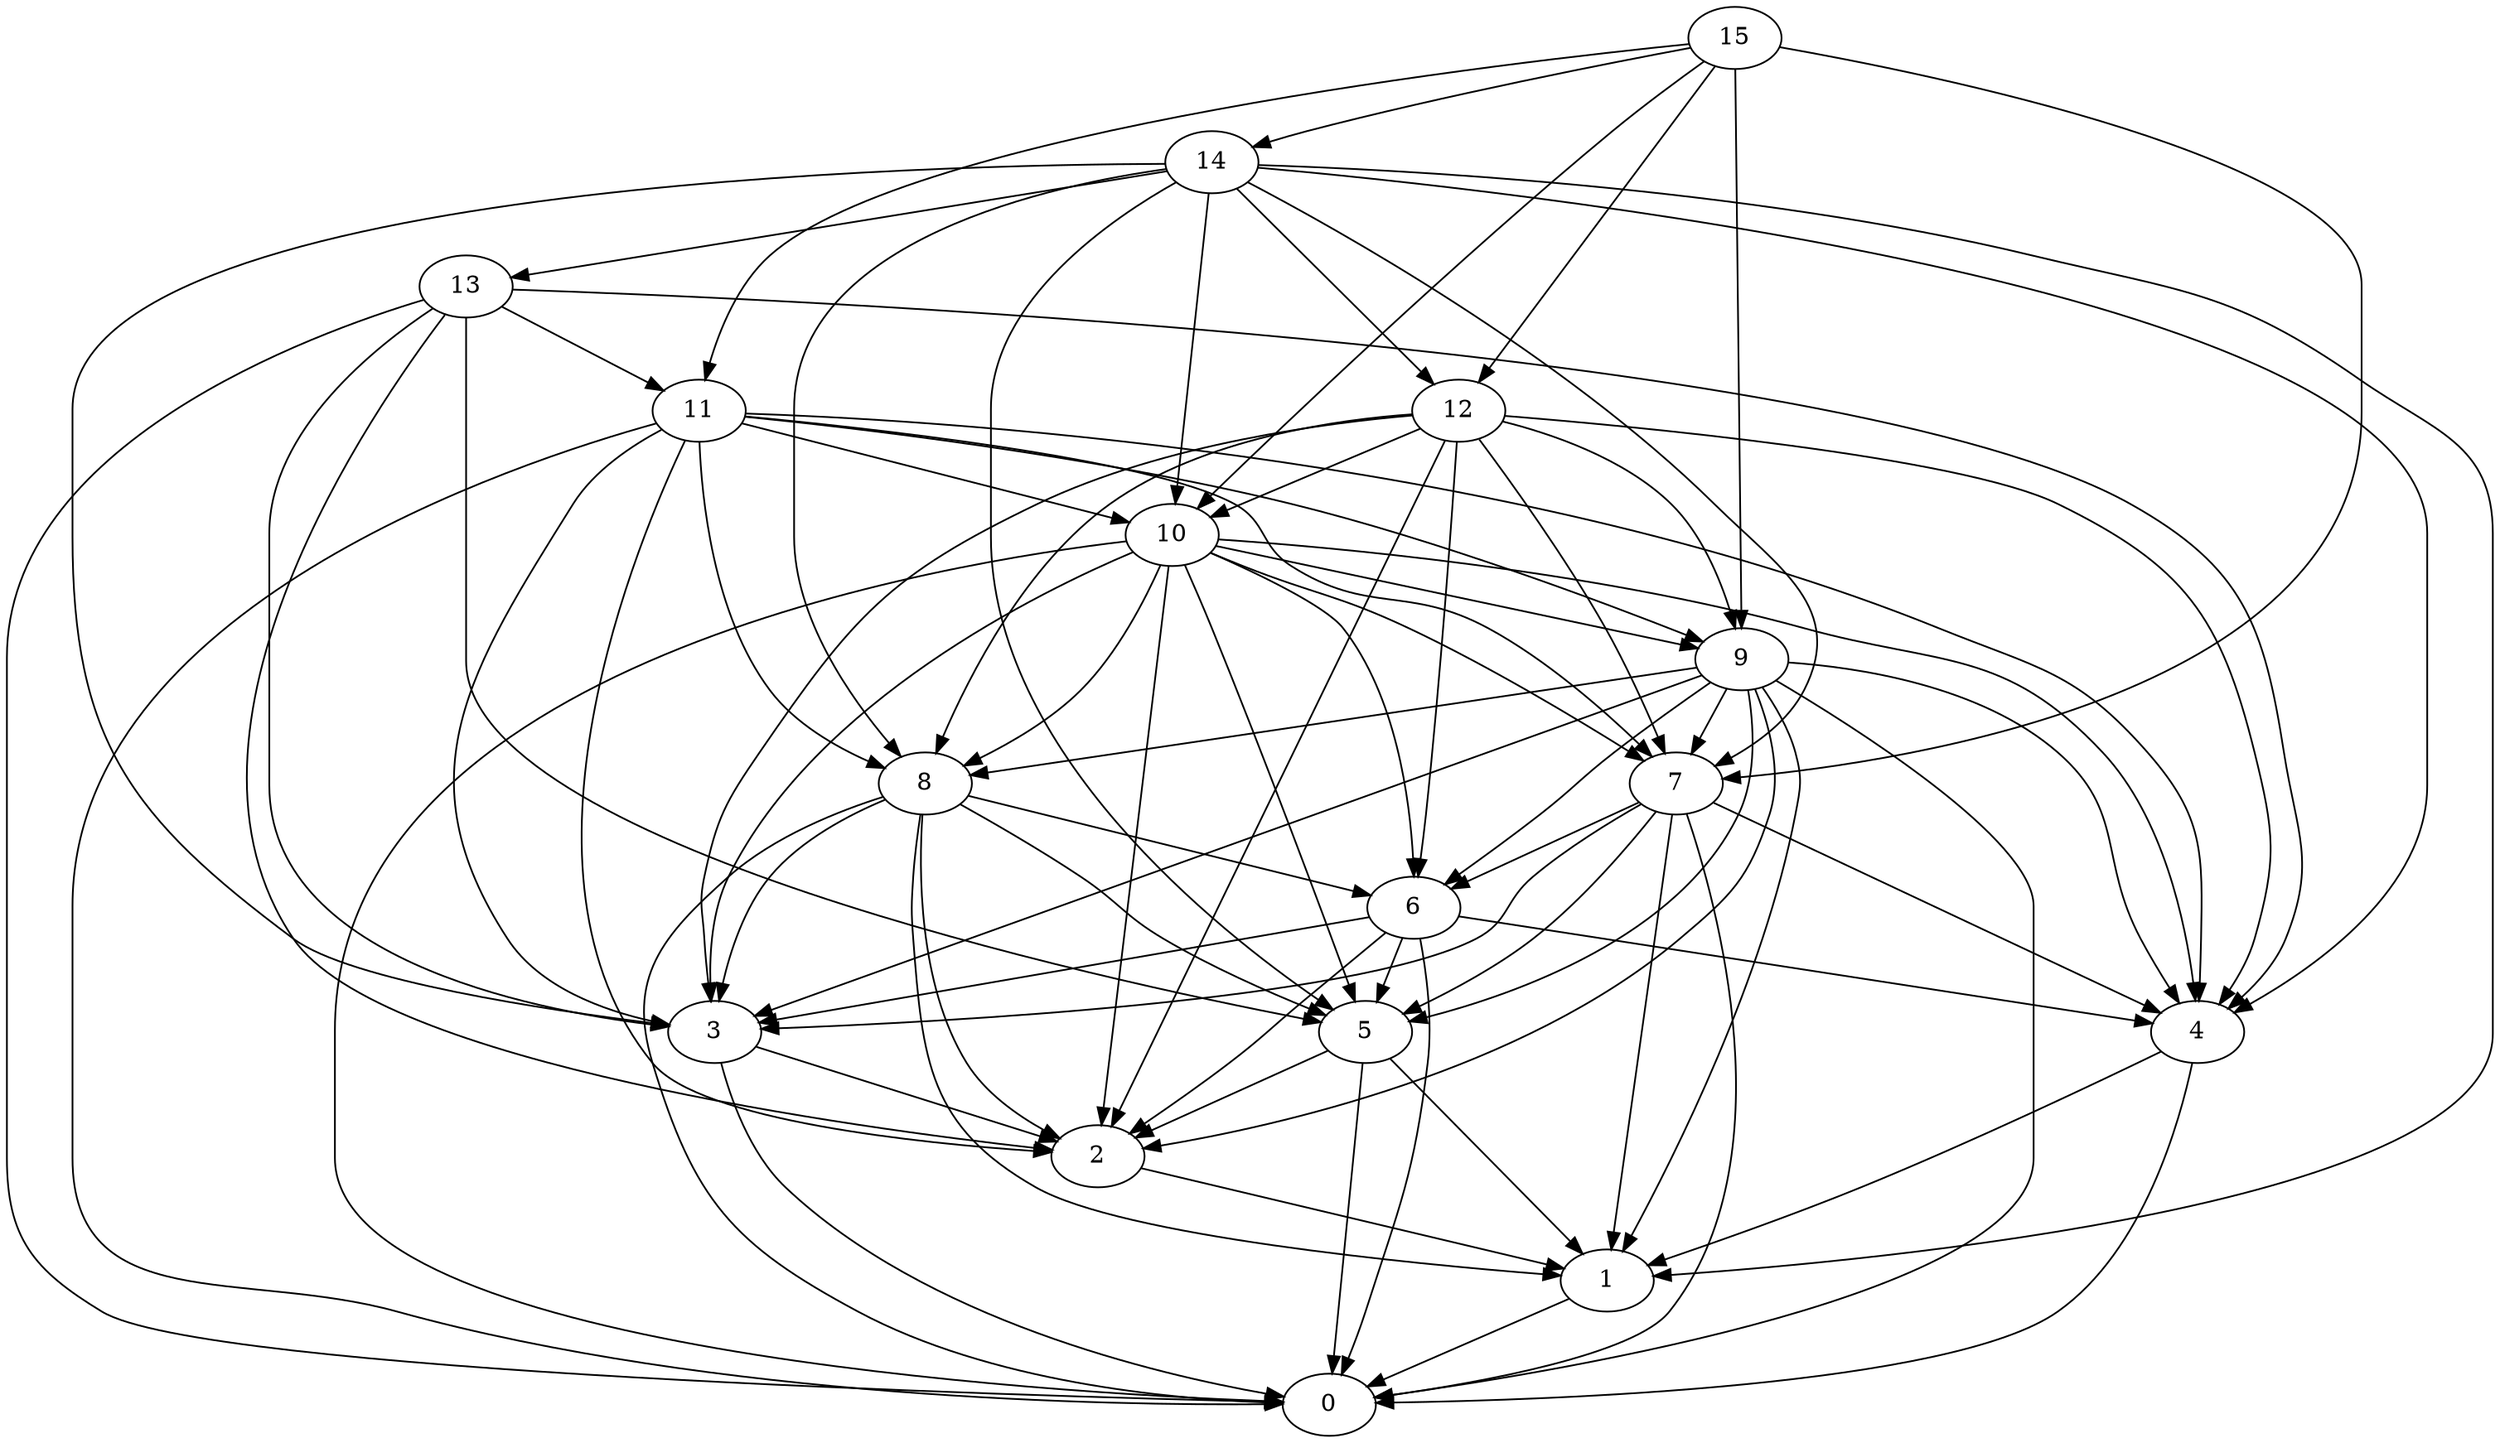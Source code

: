 digraph "Random_Nodes_16_Density_5.06_CCR_0.10_WeightType_Random_Heterogeneous-4-2-strong" {
15 [Weight=484];
14 [Weight=436];
13 [Weight=194];
12 [Weight=290];
11 [Weight=242];
10 [Weight=242];
9 [Weight=484];
7 [Weight=436];
8 [Weight=387];
6 [Weight=145];
3 [Weight=387];
5 [Weight=290];
4 [Weight=145];
2 [Weight=145];
1 [Weight=339];
0 [Weight=242];
15 -> 9 [Weight=9];
11 -> 3 [Weight=9];
7 -> 3 [Weight=10];
4 -> 1 [Weight=4];
6 -> 2 [Weight=6];
2 -> 1 [Weight=2];
12 -> 9 [Weight=8];
11 -> 4 [Weight=7];
8 -> 2 [Weight=10];
10 -> 9 [Weight=5];
8 -> 6 [Weight=2];
11 -> 0 [Weight=2];
9 -> 2 [Weight=6];
11 -> 9 [Weight=6];
3 -> 0 [Weight=5];
15 -> 12 [Weight=7];
7 -> 0 [Weight=9];
1 -> 0 [Weight=2];
5 -> 0 [Weight=8];
14 -> 1 [Weight=9];
12 -> 2 [Weight=3];
9 -> 5 [Weight=3];
5 -> 1 [Weight=2];
9 -> 3 [Weight=2];
10 -> 8 [Weight=3];
5 -> 2 [Weight=10];
12 -> 7 [Weight=8];
15 -> 14 [Weight=8];
13 -> 3 [Weight=4];
9 -> 4 [Weight=7];
14 -> 4 [Weight=7];
13 -> 5 [Weight=8];
15 -> 7 [Weight=8];
8 -> 5 [Weight=10];
7 -> 4 [Weight=3];
12 -> 3 [Weight=8];
9 -> 8 [Weight=5];
7 -> 1 [Weight=5];
14 -> 3 [Weight=8];
4 -> 0 [Weight=2];
12 -> 6 [Weight=8];
15 -> 10 [Weight=9];
14 -> 8 [Weight=4];
13 -> 4 [Weight=6];
13 -> 0 [Weight=9];
12 -> 8 [Weight=4];
10 -> 6 [Weight=3];
10 -> 7 [Weight=2];
9 -> 0 [Weight=8];
6 -> 4 [Weight=5];
11 -> 7 [Weight=7];
9 -> 7 [Weight=9];
14 -> 12 [Weight=9];
12 -> 4 [Weight=8];
8 -> 0 [Weight=10];
13 -> 11 [Weight=8];
11 -> 2 [Weight=4];
6 -> 5 [Weight=10];
13 -> 2 [Weight=10];
10 -> 4 [Weight=3];
11 -> 10 [Weight=6];
11 -> 8 [Weight=6];
14 -> 7 [Weight=6];
10 -> 5 [Weight=5];
14 -> 5 [Weight=9];
6 -> 3 [Weight=9];
3 -> 2 [Weight=2];
12 -> 10 [Weight=5];
8 -> 3 [Weight=2];
14 -> 13 [Weight=10];
9 -> 1 [Weight=6];
6 -> 0 [Weight=4];
10 -> 2 [Weight=4];
7 -> 5 [Weight=3];
8 -> 1 [Weight=4];
10 -> 0 [Weight=6];
10 -> 3 [Weight=5];
15 -> 11 [Weight=9];
7 -> 6 [Weight=2];
9 -> 6 [Weight=6];
14 -> 10 [Weight=4];
}
